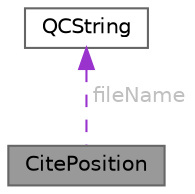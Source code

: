 digraph "CitePosition"
{
 // INTERACTIVE_SVG=YES
 // LATEX_PDF_SIZE
  bgcolor="transparent";
  edge [fontname=Helvetica,fontsize=10,labelfontname=Helvetica,labelfontsize=10];
  node [fontname=Helvetica,fontsize=10,shape=box,height=0.2,width=0.4];
  Node1 [id="Node000001",label="CitePosition",height=0.2,width=0.4,color="gray40", fillcolor="grey60", style="filled", fontcolor="black",tooltip="class that provide information about the p[osition of a citation name"];
  Node2 -> Node1 [id="edge1_Node000001_Node000002",dir="back",color="darkorchid3",style="dashed",tooltip=" ",label=" fileName",fontcolor="grey" ];
  Node2 [id="Node000002",label="QCString",height=0.2,width=0.4,color="gray40", fillcolor="white", style="filled",URL="$d9/d45/class_q_c_string.html",tooltip="This is an alternative implementation of QCString."];
}
